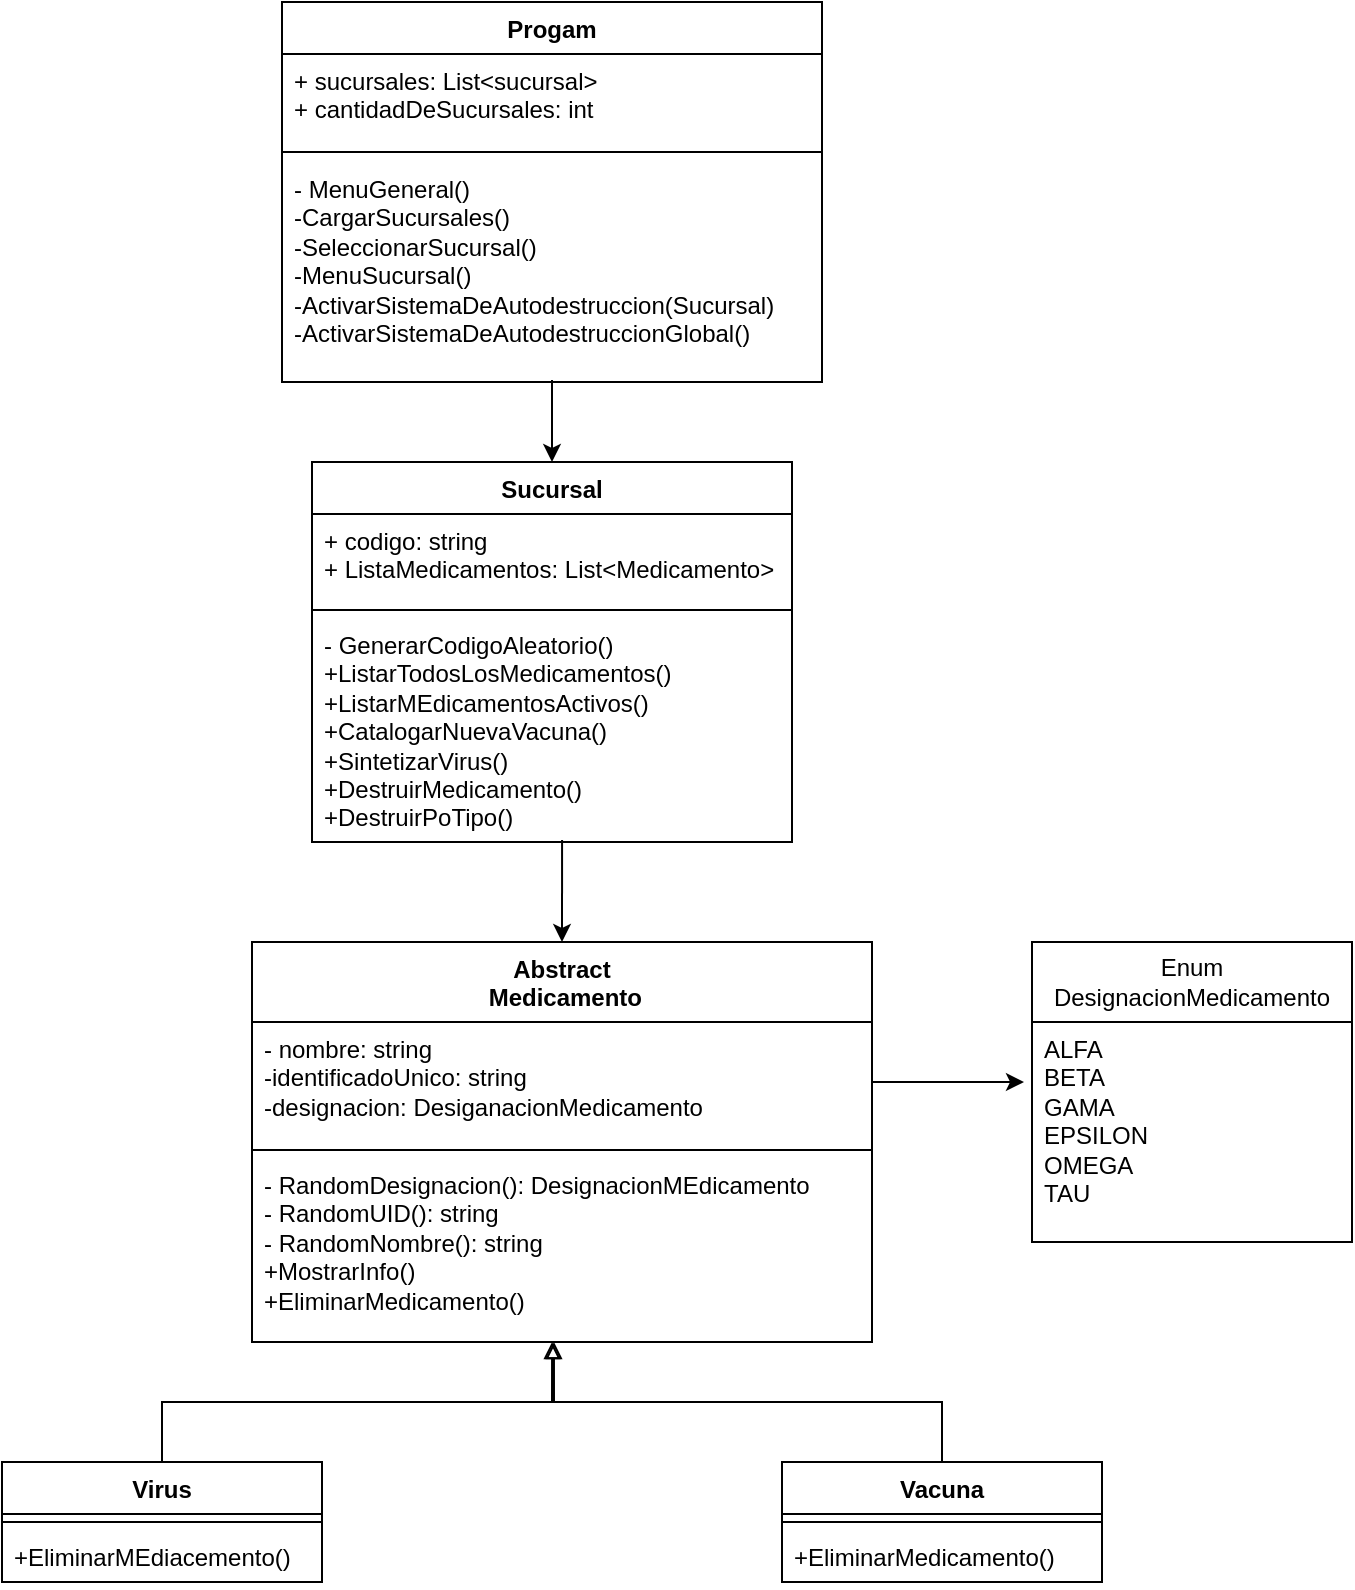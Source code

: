 <mxfile version="21.6.9" type="github">
  <diagram name="Página-1" id="F7THdYopQ8nA-PjgvmwJ">
    <mxGraphModel dx="880" dy="434" grid="1" gridSize="10" guides="1" tooltips="1" connect="1" arrows="1" fold="1" page="1" pageScale="1" pageWidth="827" pageHeight="1169" math="0" shadow="0">
      <root>
        <mxCell id="0" />
        <mxCell id="1" parent="0" />
        <mxCell id="tubyd1azlQdlaODOP2Rr-1" value="Progam" style="swimlane;fontStyle=1;align=center;verticalAlign=top;childLayout=stackLayout;horizontal=1;startSize=26;horizontalStack=0;resizeParent=1;resizeParentMax=0;resizeLast=0;collapsible=1;marginBottom=0;whiteSpace=wrap;html=1;" parent="1" vertex="1">
          <mxGeometry x="245" y="10" width="270" height="190" as="geometry" />
        </mxCell>
        <mxCell id="tubyd1azlQdlaODOP2Rr-2" value="+ sucursales: List&amp;lt;sucursal&amp;gt;&lt;br&gt;+ cantidadDeSucursales: int" style="text;strokeColor=none;fillColor=none;align=left;verticalAlign=top;spacingLeft=4;spacingRight=4;overflow=hidden;rotatable=0;points=[[0,0.5],[1,0.5]];portConstraint=eastwest;whiteSpace=wrap;html=1;" parent="tubyd1azlQdlaODOP2Rr-1" vertex="1">
          <mxGeometry y="26" width="270" height="44" as="geometry" />
        </mxCell>
        <mxCell id="tubyd1azlQdlaODOP2Rr-3" value="" style="line;strokeWidth=1;fillColor=none;align=left;verticalAlign=middle;spacingTop=-1;spacingLeft=3;spacingRight=3;rotatable=0;labelPosition=right;points=[];portConstraint=eastwest;strokeColor=inherit;" parent="tubyd1azlQdlaODOP2Rr-1" vertex="1">
          <mxGeometry y="70" width="270" height="10" as="geometry" />
        </mxCell>
        <mxCell id="tubyd1azlQdlaODOP2Rr-4" value="- MenuGeneral()&lt;br&gt;-CargarSucursales()&lt;br&gt;-SeleccionarSucursal()&lt;br&gt;-MenuSucursal()&lt;br&gt;-ActivarSistemaDeAutodestruccion(Sucursal)&lt;br&gt;-ActivarSistemaDeAutodestruccionGlobal()" style="text;strokeColor=none;fillColor=none;align=left;verticalAlign=top;spacingLeft=4;spacingRight=4;overflow=hidden;rotatable=0;points=[[0,0.5],[1,0.5]];portConstraint=eastwest;whiteSpace=wrap;html=1;" parent="tubyd1azlQdlaODOP2Rr-1" vertex="1">
          <mxGeometry y="80" width="270" height="110" as="geometry" />
        </mxCell>
        <mxCell id="S-jUu82SMCv6c_-CMgce-7" style="edgeStyle=orthogonalEdgeStyle;rounded=0;orthogonalLoop=1;jettySize=auto;html=1;exitX=0.5;exitY=0;exitDx=0;exitDy=0;entryX=0.5;entryY=0.991;entryDx=0;entryDy=0;entryPerimeter=0;startArrow=classic;startFill=1;endArrow=none;endFill=0;" edge="1" parent="1" source="tubyd1azlQdlaODOP2Rr-5" target="tubyd1azlQdlaODOP2Rr-4">
          <mxGeometry relative="1" as="geometry" />
        </mxCell>
        <mxCell id="tubyd1azlQdlaODOP2Rr-5" value="Sucursal" style="swimlane;fontStyle=1;align=center;verticalAlign=top;childLayout=stackLayout;horizontal=1;startSize=26;horizontalStack=0;resizeParent=1;resizeParentMax=0;resizeLast=0;collapsible=1;marginBottom=0;whiteSpace=wrap;html=1;" parent="1" vertex="1">
          <mxGeometry x="260" y="240" width="240" height="190" as="geometry" />
        </mxCell>
        <mxCell id="tubyd1azlQdlaODOP2Rr-6" value="+ codigo: string&lt;br&gt;+ ListaMedicamentos: List&amp;lt;Medicamento&amp;gt;" style="text;strokeColor=none;fillColor=none;align=left;verticalAlign=top;spacingLeft=4;spacingRight=4;overflow=hidden;rotatable=0;points=[[0,0.5],[1,0.5]];portConstraint=eastwest;whiteSpace=wrap;html=1;" parent="tubyd1azlQdlaODOP2Rr-5" vertex="1">
          <mxGeometry y="26" width="240" height="44" as="geometry" />
        </mxCell>
        <mxCell id="tubyd1azlQdlaODOP2Rr-7" value="" style="line;strokeWidth=1;fillColor=none;align=left;verticalAlign=middle;spacingTop=-1;spacingLeft=3;spacingRight=3;rotatable=0;labelPosition=right;points=[];portConstraint=eastwest;strokeColor=inherit;" parent="tubyd1azlQdlaODOP2Rr-5" vertex="1">
          <mxGeometry y="70" width="240" height="8" as="geometry" />
        </mxCell>
        <mxCell id="tubyd1azlQdlaODOP2Rr-8" value="- GenerarCodigoAleatorio()&lt;br&gt;+ListarTodosLosMedicamentos()&lt;br&gt;+ListarMEdicamentosActivos()&lt;br&gt;+CatalogarNuevaVacuna()&lt;br&gt;+SintetizarVirus()&lt;br&gt;+DestruirMedicamento()&lt;br&gt;+DestruirPoTipo()" style="text;strokeColor=none;fillColor=none;align=left;verticalAlign=top;spacingLeft=4;spacingRight=4;overflow=hidden;rotatable=0;points=[[0,0.5],[1,0.5]];portConstraint=eastwest;whiteSpace=wrap;html=1;" parent="tubyd1azlQdlaODOP2Rr-5" vertex="1">
          <mxGeometry y="78" width="240" height="112" as="geometry" />
        </mxCell>
        <mxCell id="S-jUu82SMCv6c_-CMgce-8" style="edgeStyle=orthogonalEdgeStyle;rounded=0;orthogonalLoop=1;jettySize=auto;html=1;exitX=0.5;exitY=0;exitDx=0;exitDy=0;entryX=0.521;entryY=0.991;entryDx=0;entryDy=0;entryPerimeter=0;startArrow=classic;startFill=1;endArrow=none;endFill=0;" edge="1" parent="1" source="tubyd1azlQdlaODOP2Rr-10" target="tubyd1azlQdlaODOP2Rr-8">
          <mxGeometry relative="1" as="geometry" />
        </mxCell>
        <mxCell id="tubyd1azlQdlaODOP2Rr-10" value="Abstract&lt;br&gt;&amp;nbsp;Medicamento" style="swimlane;fontStyle=1;align=center;verticalAlign=top;childLayout=stackLayout;horizontal=1;startSize=40;horizontalStack=0;resizeParent=1;resizeParentMax=0;resizeLast=0;collapsible=1;marginBottom=0;whiteSpace=wrap;html=1;" parent="1" vertex="1">
          <mxGeometry x="230" y="480" width="310" height="200" as="geometry" />
        </mxCell>
        <mxCell id="tubyd1azlQdlaODOP2Rr-11" value="- nombre: string&lt;br&gt;-identificadoUnico: string&lt;br&gt;-designacion: DesiganacionMedicamento" style="text;strokeColor=none;fillColor=none;align=left;verticalAlign=top;spacingLeft=4;spacingRight=4;overflow=hidden;rotatable=0;points=[[0,0.5],[1,0.5]];portConstraint=eastwest;whiteSpace=wrap;html=1;" parent="tubyd1azlQdlaODOP2Rr-10" vertex="1">
          <mxGeometry y="40" width="310" height="60" as="geometry" />
        </mxCell>
        <mxCell id="tubyd1azlQdlaODOP2Rr-12" value="" style="line;strokeWidth=1;fillColor=none;align=left;verticalAlign=middle;spacingTop=-1;spacingLeft=3;spacingRight=3;rotatable=0;labelPosition=right;points=[];portConstraint=eastwest;strokeColor=inherit;" parent="tubyd1azlQdlaODOP2Rr-10" vertex="1">
          <mxGeometry y="100" width="310" height="8" as="geometry" />
        </mxCell>
        <mxCell id="tubyd1azlQdlaODOP2Rr-13" value="- RandomDesignacion(): DesignacionMEdicamento&lt;br&gt;- RandomUID(): string&lt;br&gt;- RandomNombre(): string&lt;br&gt;+MostrarInfo()&lt;br&gt;+EliminarMedicamento()" style="text;strokeColor=none;fillColor=none;align=left;verticalAlign=top;spacingLeft=4;spacingRight=4;overflow=hidden;rotatable=0;points=[[0,0.5],[1,0.5]];portConstraint=eastwest;whiteSpace=wrap;html=1;" parent="tubyd1azlQdlaODOP2Rr-10" vertex="1">
          <mxGeometry y="108" width="310" height="92" as="geometry" />
        </mxCell>
        <mxCell id="S-jUu82SMCv6c_-CMgce-10" style="edgeStyle=orthogonalEdgeStyle;rounded=0;orthogonalLoop=1;jettySize=auto;html=1;exitX=0.5;exitY=0;exitDx=0;exitDy=0;entryX=0.487;entryY=1;entryDx=0;entryDy=0;entryPerimeter=0;endArrow=block;endFill=0;" edge="1" parent="1" source="tubyd1azlQdlaODOP2Rr-14" target="tubyd1azlQdlaODOP2Rr-13">
          <mxGeometry relative="1" as="geometry" />
        </mxCell>
        <mxCell id="tubyd1azlQdlaODOP2Rr-14" value="Virus" style="swimlane;fontStyle=1;align=center;verticalAlign=top;childLayout=stackLayout;horizontal=1;startSize=26;horizontalStack=0;resizeParent=1;resizeParentMax=0;resizeLast=0;collapsible=1;marginBottom=0;whiteSpace=wrap;html=1;" parent="1" vertex="1">
          <mxGeometry x="105" y="740" width="160" height="60" as="geometry" />
        </mxCell>
        <mxCell id="tubyd1azlQdlaODOP2Rr-16" value="" style="line;strokeWidth=1;fillColor=none;align=left;verticalAlign=middle;spacingTop=-1;spacingLeft=3;spacingRight=3;rotatable=0;labelPosition=right;points=[];portConstraint=eastwest;strokeColor=inherit;" parent="tubyd1azlQdlaODOP2Rr-14" vertex="1">
          <mxGeometry y="26" width="160" height="8" as="geometry" />
        </mxCell>
        <mxCell id="tubyd1azlQdlaODOP2Rr-17" value="+EliminarMEdiacemento()" style="text;strokeColor=none;fillColor=none;align=left;verticalAlign=top;spacingLeft=4;spacingRight=4;overflow=hidden;rotatable=0;points=[[0,0.5],[1,0.5]];portConstraint=eastwest;whiteSpace=wrap;html=1;" parent="tubyd1azlQdlaODOP2Rr-14" vertex="1">
          <mxGeometry y="34" width="160" height="26" as="geometry" />
        </mxCell>
        <mxCell id="S-jUu82SMCv6c_-CMgce-11" style="edgeStyle=orthogonalEdgeStyle;rounded=0;orthogonalLoop=1;jettySize=auto;html=1;exitX=0.5;exitY=0;exitDx=0;exitDy=0;entryX=0.484;entryY=1;entryDx=0;entryDy=0;entryPerimeter=0;endArrow=block;endFill=0;" edge="1" parent="1" source="tubyd1azlQdlaODOP2Rr-18" target="tubyd1azlQdlaODOP2Rr-13">
          <mxGeometry relative="1" as="geometry" />
        </mxCell>
        <mxCell id="tubyd1azlQdlaODOP2Rr-18" value="Vacuna" style="swimlane;fontStyle=1;align=center;verticalAlign=top;childLayout=stackLayout;horizontal=1;startSize=26;horizontalStack=0;resizeParent=1;resizeParentMax=0;resizeLast=0;collapsible=1;marginBottom=0;whiteSpace=wrap;html=1;" parent="1" vertex="1">
          <mxGeometry x="495" y="740" width="160" height="60" as="geometry" />
        </mxCell>
        <mxCell id="tubyd1azlQdlaODOP2Rr-20" value="" style="line;strokeWidth=1;fillColor=none;align=left;verticalAlign=middle;spacingTop=-1;spacingLeft=3;spacingRight=3;rotatable=0;labelPosition=right;points=[];portConstraint=eastwest;strokeColor=inherit;" parent="tubyd1azlQdlaODOP2Rr-18" vertex="1">
          <mxGeometry y="26" width="160" height="8" as="geometry" />
        </mxCell>
        <mxCell id="tubyd1azlQdlaODOP2Rr-21" value="+EliminarMedicamento()" style="text;strokeColor=none;fillColor=none;align=left;verticalAlign=top;spacingLeft=4;spacingRight=4;overflow=hidden;rotatable=0;points=[[0,0.5],[1,0.5]];portConstraint=eastwest;whiteSpace=wrap;html=1;" parent="tubyd1azlQdlaODOP2Rr-18" vertex="1">
          <mxGeometry y="34" width="160" height="26" as="geometry" />
        </mxCell>
        <mxCell id="S-jUu82SMCv6c_-CMgce-1" value="Enum&lt;br&gt;DesignacionMedicamento" style="swimlane;fontStyle=0;childLayout=stackLayout;horizontal=1;startSize=40;fillColor=none;horizontalStack=0;resizeParent=1;resizeParentMax=0;resizeLast=0;collapsible=1;marginBottom=0;whiteSpace=wrap;html=1;" vertex="1" parent="1">
          <mxGeometry x="620" y="480" width="160" height="150" as="geometry" />
        </mxCell>
        <mxCell id="S-jUu82SMCv6c_-CMgce-2" value="ALFA&lt;br&gt;BETA&lt;br&gt;GAMA&lt;br&gt;EPSILON&lt;br&gt;OMEGA&lt;br&gt;TAU" style="text;strokeColor=none;fillColor=none;align=left;verticalAlign=top;spacingLeft=4;spacingRight=4;overflow=hidden;rotatable=0;points=[[0,0.5],[1,0.5]];portConstraint=eastwest;whiteSpace=wrap;html=1;" vertex="1" parent="S-jUu82SMCv6c_-CMgce-1">
          <mxGeometry y="40" width="160" height="110" as="geometry" />
        </mxCell>
        <mxCell id="S-jUu82SMCv6c_-CMgce-9" style="edgeStyle=orthogonalEdgeStyle;rounded=0;orthogonalLoop=1;jettySize=auto;html=1;exitX=1;exitY=0.5;exitDx=0;exitDy=0;entryX=-0.025;entryY=0.273;entryDx=0;entryDy=0;entryPerimeter=0;" edge="1" parent="1" source="tubyd1azlQdlaODOP2Rr-11" target="S-jUu82SMCv6c_-CMgce-2">
          <mxGeometry relative="1" as="geometry" />
        </mxCell>
      </root>
    </mxGraphModel>
  </diagram>
</mxfile>
